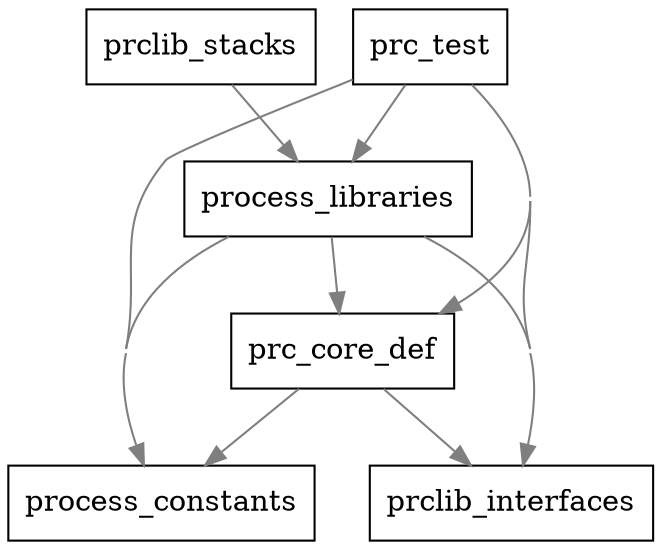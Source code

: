 
digraph G {
concentrate=true
splines=true
node[shape=record,style=filled,fillcolor=white]
edge[color=gray50]
process_libraries -> process_constants
process_libraries -> prclib_interfaces
prclib_stacks -> process_libraries
process_libraries -> prc_core_def
prc_core_def -> process_constants
prc_test -> process_constants
prc_test -> prc_core_def
prc_test -> process_libraries
prc_core_def -> prclib_interfaces
prc_test -> prclib_interfaces
 }

